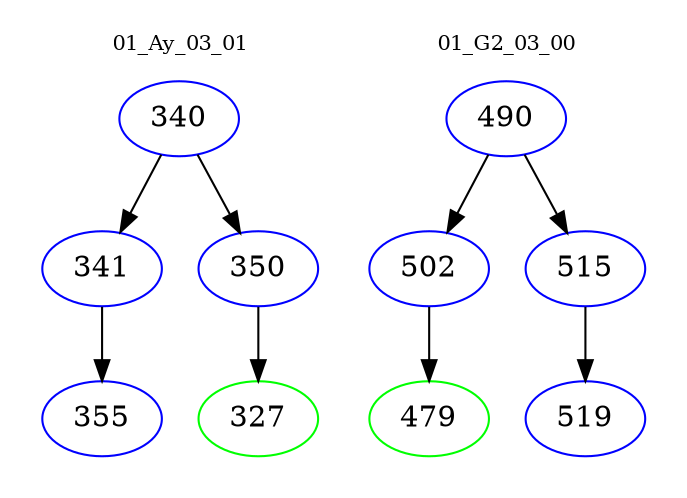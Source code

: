digraph{
subgraph cluster_0 {
color = white
label = "01_Ay_03_01";
fontsize=10;
T0_340 [label="340", color="blue"]
T0_340 -> T0_341 [color="black"]
T0_341 [label="341", color="blue"]
T0_341 -> T0_355 [color="black"]
T0_355 [label="355", color="blue"]
T0_340 -> T0_350 [color="black"]
T0_350 [label="350", color="blue"]
T0_350 -> T0_327 [color="black"]
T0_327 [label="327", color="green"]
}
subgraph cluster_1 {
color = white
label = "01_G2_03_00";
fontsize=10;
T1_490 [label="490", color="blue"]
T1_490 -> T1_502 [color="black"]
T1_502 [label="502", color="blue"]
T1_502 -> T1_479 [color="black"]
T1_479 [label="479", color="green"]
T1_490 -> T1_515 [color="black"]
T1_515 [label="515", color="blue"]
T1_515 -> T1_519 [color="black"]
T1_519 [label="519", color="blue"]
}
}
